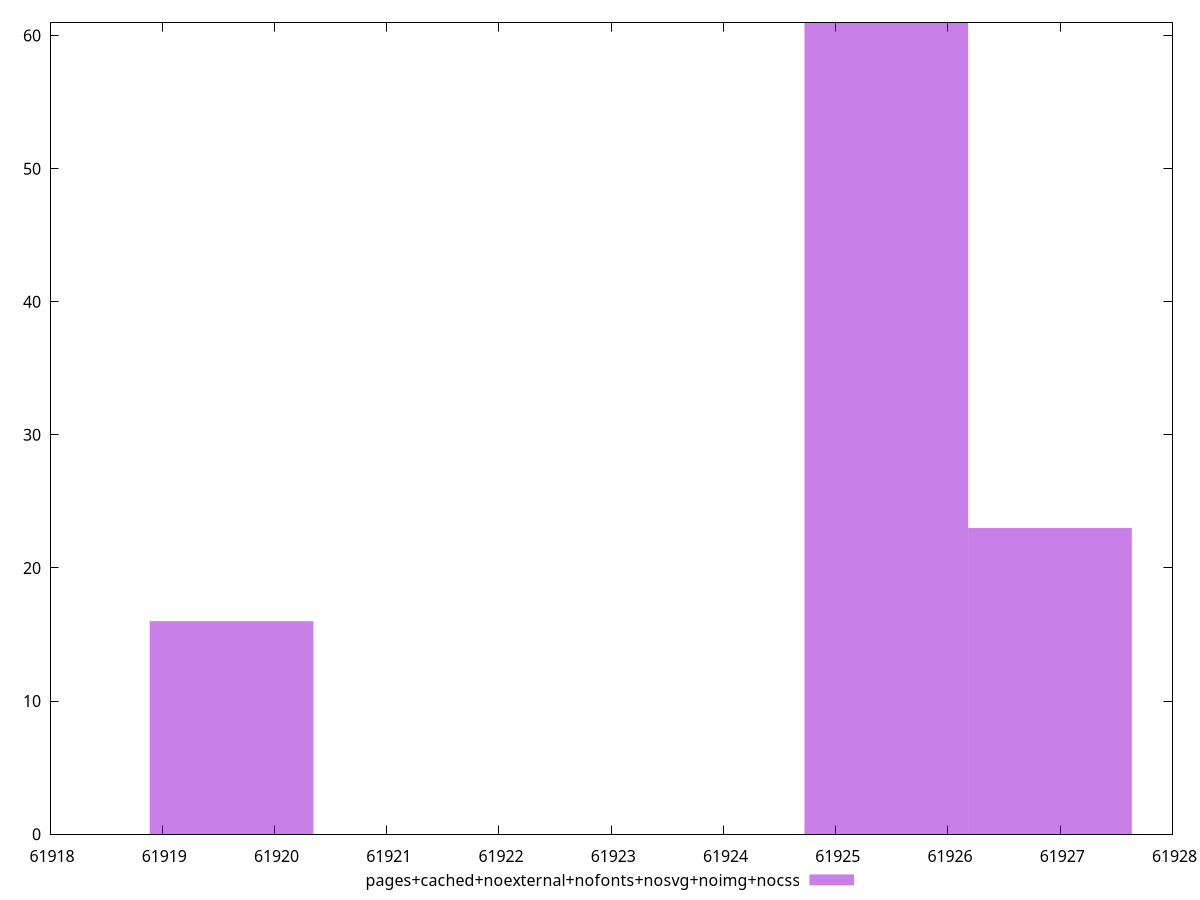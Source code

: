 $_pagesCachedNoexternalNofontsNosvgNoimgNocss <<EOF
61925.450313793015 61
61926.90865282497 23
61919.6169576652 16
EOF
set key outside below
set terminal pngcairo
set output "report_00006_2020-11-02T20-21-41.718Z/total-byte-weight/pages+cached+noexternal+nofonts+nosvg+noimg+nocss//raw_hist.png"
set yrange [0:61]
set boxwidth 1.4583390319523588
set style fill transparent solid 0.5 noborder
plot $_pagesCachedNoexternalNofontsNosvgNoimgNocss title "pages+cached+noexternal+nofonts+nosvg+noimg+nocss" with boxes ,